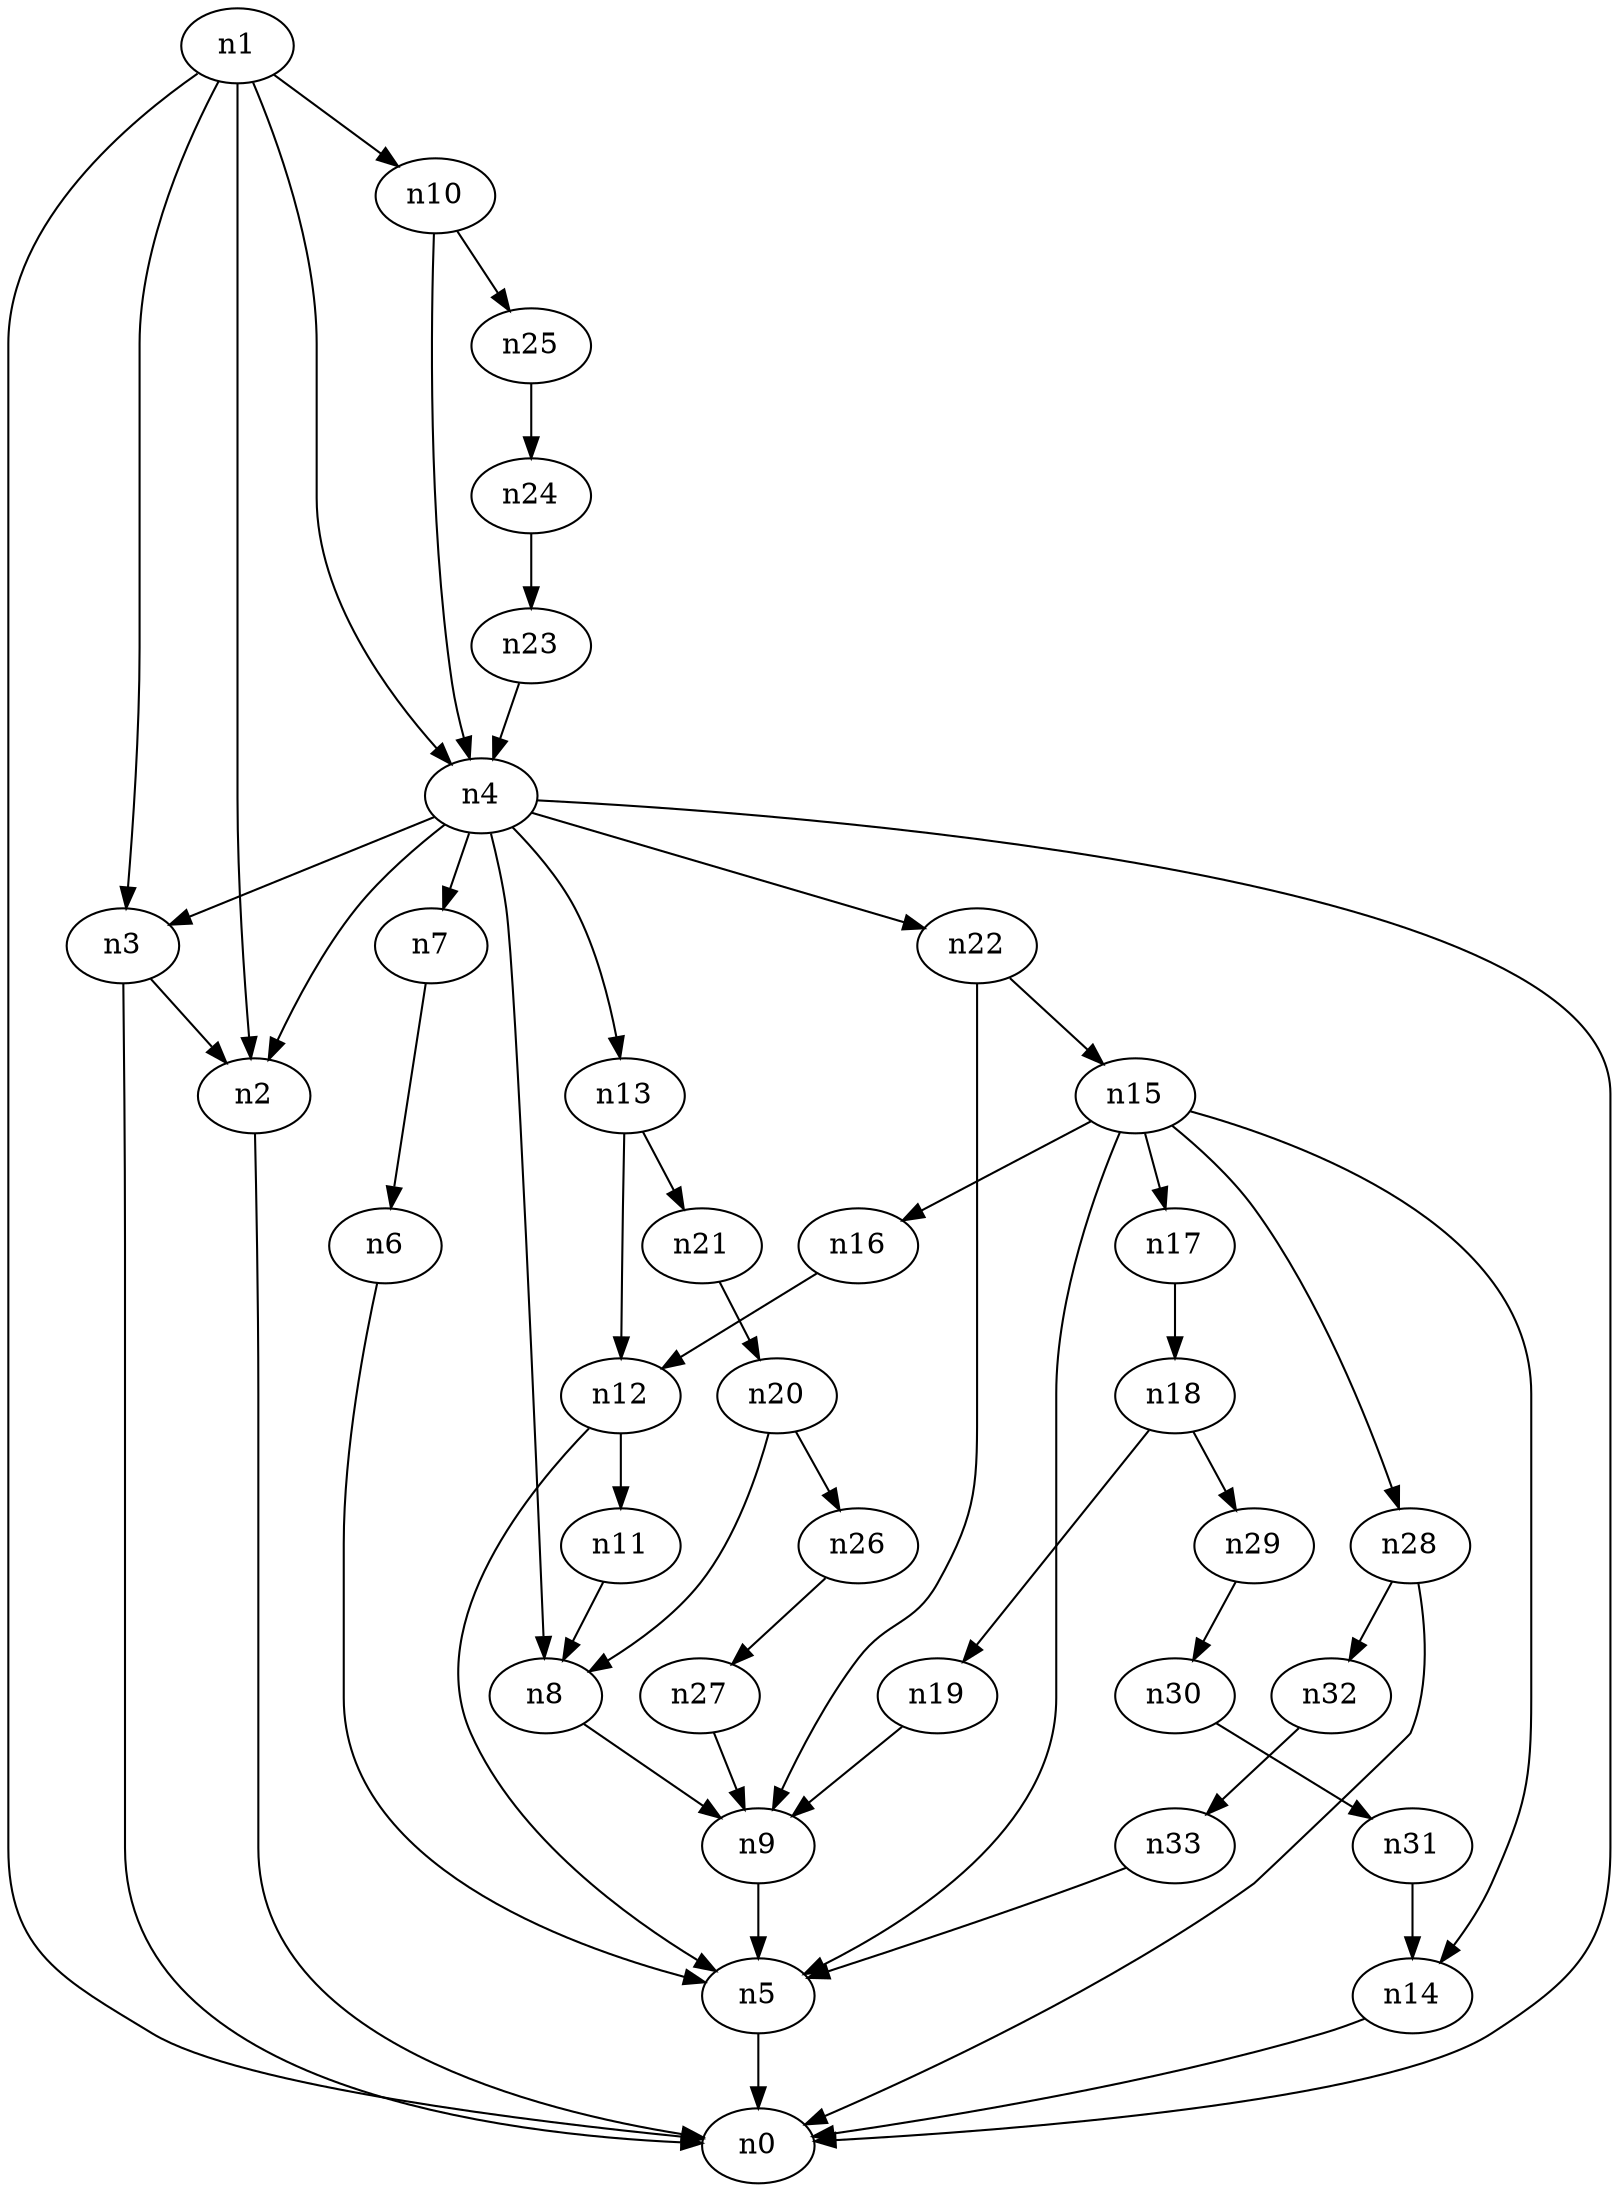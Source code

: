digraph G {
	n1 -> n0	 [_graphml_id=e0];
	n1 -> n2	 [_graphml_id=e1];
	n1 -> n3	 [_graphml_id=e6];
	n1 -> n4	 [_graphml_id=e9];
	n1 -> n10	 [_graphml_id=e17];
	n2 -> n0	 [_graphml_id=e5];
	n3 -> n0	 [_graphml_id=e8];
	n3 -> n2	 [_graphml_id=e2];
	n4 -> n0	 [_graphml_id=e4];
	n4 -> n2	 [_graphml_id=e7];
	n4 -> n3	 [_graphml_id=e3];
	n4 -> n7	 [_graphml_id=e13];
	n4 -> n8	 [_graphml_id=e14];
	n4 -> n13	 [_graphml_id=e22];
	n4 -> n22	 [_graphml_id=e37];
	n5 -> n0	 [_graphml_id=e10];
	n6 -> n5	 [_graphml_id=e11];
	n7 -> n6	 [_graphml_id=e12];
	n8 -> n9	 [_graphml_id=e15];
	n9 -> n5	 [_graphml_id=e16];
	n10 -> n4	 [_graphml_id=e18];
	n10 -> n25	 [_graphml_id=e42];
	n11 -> n8	 [_graphml_id=e19];
	n12 -> n5	 [_graphml_id=e28];
	n12 -> n11	 [_graphml_id=e20];
	n13 -> n12	 [_graphml_id=e21];
	n13 -> n21	 [_graphml_id=e35];
	n14 -> n0	 [_graphml_id=e23];
	n15 -> n5	 [_graphml_id=e25];
	n15 -> n14	 [_graphml_id=e24];
	n15 -> n16	 [_graphml_id=e26];
	n15 -> n17	 [_graphml_id=e29];
	n15 -> n28	 [_graphml_id=e46];
	n16 -> n12	 [_graphml_id=e27];
	n17 -> n18	 [_graphml_id=e30];
	n18 -> n19	 [_graphml_id=e31];
	n18 -> n29	 [_graphml_id=e48];
	n19 -> n9	 [_graphml_id=e32];
	n20 -> n8	 [_graphml_id=e33];
	n20 -> n26	 [_graphml_id=e43];
	n21 -> n20	 [_graphml_id=e34];
	n22 -> n9	 [_graphml_id=e38];
	n22 -> n15	 [_graphml_id=e36];
	n23 -> n4	 [_graphml_id=e39];
	n24 -> n23	 [_graphml_id=e40];
	n25 -> n24	 [_graphml_id=e41];
	n26 -> n27	 [_graphml_id=e44];
	n27 -> n9	 [_graphml_id=e45];
	n28 -> n0	 [_graphml_id=e47];
	n28 -> n32	 [_graphml_id=e52];
	n29 -> n30	 [_graphml_id=e49];
	n30 -> n31	 [_graphml_id=e50];
	n31 -> n14	 [_graphml_id=e51];
	n32 -> n33	 [_graphml_id=e53];
	n33 -> n5	 [_graphml_id=e54];
}
